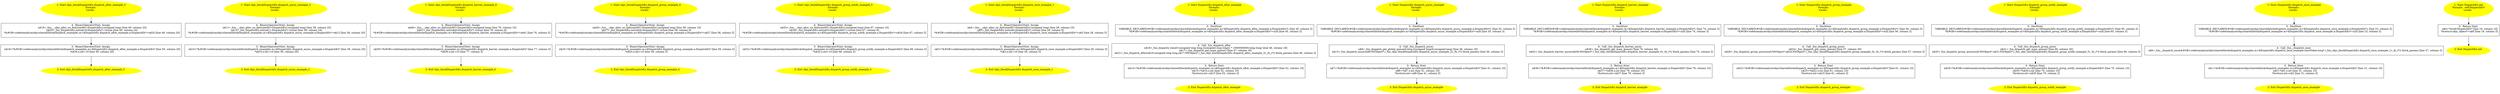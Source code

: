/* @generated */
digraph cfg {
"objc_blockDispatchEx.dispatch_after_example_3.dbb418092b97c8d782359a059568a643_1" [label="1: Start objc_blockDispatchEx.dispatch_after_example_3\nFormals: \nLocals:  \n  " color=yellow style=filled]
	

	 "objc_blockDispatchEx.dispatch_after_example_3.dbb418092b97c8d782359a059568a643_1" -> "objc_blockDispatchEx.dispatch_after_example_3.dbb418092b97c8d782359a059568a643_4" ;
"objc_blockDispatchEx.dispatch_after_example_3.dbb418092b97c8d782359a059568a643_2" [label="2: Exit objc_blockDispatchEx.dispatch_after_example_3 \n  " color=yellow style=filled]
	

"objc_blockDispatchEx.dispatch_after_example_3.dbb418092b97c8d782359a059568a643_3" [label="3:  BinaryOperatorStmt: Assign \n   n$18=*&#GB<codetoanalyze/objc/shared/block/dispatch_examples.m>$DispatchEx.dispatch_after_example.a:DispatchEx* [line 50, column 20]\n  *n$18.x:int=10 [line 50, column 20]\n " shape="box"]
	

	 "objc_blockDispatchEx.dispatch_after_example_3.dbb418092b97c8d782359a059568a643_3" -> "objc_blockDispatchEx.dispatch_after_example_3.dbb418092b97c8d782359a059568a643_2" ;
"objc_blockDispatchEx.dispatch_after_example_3.dbb418092b97c8d782359a059568a643_4" [label="4:  BinaryOperatorStmt: Assign \n   n$19=_fun___objc_alloc_no_fail(sizeof(t=DispatchEx):unsigned long) [line 49, column 25]\n  n$20=_fun_DispatchEx.init(n$19:DispatchEx*) virtual [line 49, column 24]\n  *&#GB<codetoanalyze/objc/shared/block/dispatch_examples.m>$DispatchEx.dispatch_after_example.a:DispatchEx*=n$20 [line 49, column 20]\n " shape="box"]
	

	 "objc_blockDispatchEx.dispatch_after_example_3.dbb418092b97c8d782359a059568a643_4" -> "objc_blockDispatchEx.dispatch_after_example_3.dbb418092b97c8d782359a059568a643_3" ;
"objc_blockDispatchEx.dispatch_async_example_2.2b5337b8c70292f13cb2803af0010083_1" [label="1: Start objc_blockDispatchEx.dispatch_async_example_2\nFormals: \nLocals:  \n  " color=yellow style=filled]
	

	 "objc_blockDispatchEx.dispatch_async_example_2.2b5337b8c70292f13cb2803af0010083_1" -> "objc_blockDispatchEx.dispatch_async_example_2.2b5337b8c70292f13cb2803af0010083_4" ;
"objc_blockDispatchEx.dispatch_async_example_2.2b5337b8c70292f13cb2803af0010083_2" [label="2: Exit objc_blockDispatchEx.dispatch_async_example_2 \n  " color=yellow style=filled]
	

"objc_blockDispatchEx.dispatch_async_example_2.2b5337b8c70292f13cb2803af0010083_3" [label="3:  BinaryOperatorStmt: Assign \n   n$10=*&#GB<codetoanalyze/objc/shared/block/dispatch_examples.m>$DispatchEx.dispatch_async_example.a:DispatchEx* [line 39, column 20]\n  *n$10.x:int=10 [line 39, column 20]\n " shape="box"]
	

	 "objc_blockDispatchEx.dispatch_async_example_2.2b5337b8c70292f13cb2803af0010083_3" -> "objc_blockDispatchEx.dispatch_async_example_2.2b5337b8c70292f13cb2803af0010083_2" ;
"objc_blockDispatchEx.dispatch_async_example_2.2b5337b8c70292f13cb2803af0010083_4" [label="4:  BinaryOperatorStmt: Assign \n   n$11=_fun___objc_alloc_no_fail(sizeof(t=DispatchEx):unsigned long) [line 38, column 25]\n  n$12=_fun_DispatchEx.init(n$11:DispatchEx*) virtual [line 38, column 24]\n  *&#GB<codetoanalyze/objc/shared/block/dispatch_examples.m>$DispatchEx.dispatch_async_example.a:DispatchEx*=n$12 [line 38, column 20]\n " shape="box"]
	

	 "objc_blockDispatchEx.dispatch_async_example_2.2b5337b8c70292f13cb2803af0010083_4" -> "objc_blockDispatchEx.dispatch_async_example_2.2b5337b8c70292f13cb2803af0010083_3" ;
"objc_blockDispatchEx.dispatch_barrier_example_6.dd6d1f1e88a64278b49937db6b9f03a5_1" [label="1: Start objc_blockDispatchEx.dispatch_barrier_example_6\nFormals: \nLocals:  \n  " color=yellow style=filled]
	

	 "objc_blockDispatchEx.dispatch_barrier_example_6.dd6d1f1e88a64278b49937db6b9f03a5_1" -> "objc_blockDispatchEx.dispatch_barrier_example_6.dd6d1f1e88a64278b49937db6b9f03a5_4" ;
"objc_blockDispatchEx.dispatch_barrier_example_6.dd6d1f1e88a64278b49937db6b9f03a5_2" [label="2: Exit objc_blockDispatchEx.dispatch_barrier_example_6 \n  " color=yellow style=filled]
	

"objc_blockDispatchEx.dispatch_barrier_example_6.dd6d1f1e88a64278b49937db6b9f03a5_3" [label="3:  BinaryOperatorStmt: Assign \n   n$39=*&#GB<codetoanalyze/objc/shared/block/dispatch_examples.m>$DispatchEx.dispatch_barrier_example.a:DispatchEx* [line 77, column 5]\n  *n$39.x:int=10 [line 77, column 5]\n " shape="box"]
	

	 "objc_blockDispatchEx.dispatch_barrier_example_6.dd6d1f1e88a64278b49937db6b9f03a5_3" -> "objc_blockDispatchEx.dispatch_barrier_example_6.dd6d1f1e88a64278b49937db6b9f03a5_2" ;
"objc_blockDispatchEx.dispatch_barrier_example_6.dd6d1f1e88a64278b49937db6b9f03a5_4" [label="4:  BinaryOperatorStmt: Assign \n   n$40=_fun___objc_alloc_no_fail(sizeof(t=DispatchEx):unsigned long) [line 76, column 10]\n  n$41=_fun_DispatchEx.init(n$40:DispatchEx*) virtual [line 76, column 9]\n  *&#GB<codetoanalyze/objc/shared/block/dispatch_examples.m>$DispatchEx.dispatch_barrier_example.a:DispatchEx*=n$41 [line 76, column 5]\n " shape="box"]
	

	 "objc_blockDispatchEx.dispatch_barrier_example_6.dd6d1f1e88a64278b49937db6b9f03a5_4" -> "objc_blockDispatchEx.dispatch_barrier_example_6.dd6d1f1e88a64278b49937db6b9f03a5_3" ;
"objc_blockDispatchEx.dispatch_group_example_4.28b9db5f095083187694e2c2e2d24a41_1" [label="1: Start objc_blockDispatchEx.dispatch_group_example_4\nFormals: \nLocals:  \n  " color=yellow style=filled]
	

	 "objc_blockDispatchEx.dispatch_group_example_4.28b9db5f095083187694e2c2e2d24a41_1" -> "objc_blockDispatchEx.dispatch_group_example_4.28b9db5f095083187694e2c2e2d24a41_4" ;
"objc_blockDispatchEx.dispatch_group_example_4.28b9db5f095083187694e2c2e2d24a41_2" [label="2: Exit objc_blockDispatchEx.dispatch_group_example_4 \n  " color=yellow style=filled]
	

"objc_blockDispatchEx.dispatch_group_example_4.28b9db5f095083187694e2c2e2d24a41_3" [label="3:  BinaryOperatorStmt: Assign \n   n$25=*&#GB<codetoanalyze/objc/shared/block/dispatch_examples.m>$DispatchEx.dispatch_group_example.a:DispatchEx* [line 59, column 5]\n  *n$25.x:int=10 [line 59, column 5]\n " shape="box"]
	

	 "objc_blockDispatchEx.dispatch_group_example_4.28b9db5f095083187694e2c2e2d24a41_3" -> "objc_blockDispatchEx.dispatch_group_example_4.28b9db5f095083187694e2c2e2d24a41_2" ;
"objc_blockDispatchEx.dispatch_group_example_4.28b9db5f095083187694e2c2e2d24a41_4" [label="4:  BinaryOperatorStmt: Assign \n   n$26=_fun___objc_alloc_no_fail(sizeof(t=DispatchEx):unsigned long) [line 58, column 10]\n  n$27=_fun_DispatchEx.init(n$26:DispatchEx*) virtual [line 58, column 9]\n  *&#GB<codetoanalyze/objc/shared/block/dispatch_examples.m>$DispatchEx.dispatch_group_example.a:DispatchEx*=n$27 [line 58, column 5]\n " shape="box"]
	

	 "objc_blockDispatchEx.dispatch_group_example_4.28b9db5f095083187694e2c2e2d24a41_4" -> "objc_blockDispatchEx.dispatch_group_example_4.28b9db5f095083187694e2c2e2d24a41_3" ;
"objc_blockDispatchEx.dispatch_group_notify_example_5.e068062d7cf02a8916d13ec6733f8ac2_1" [label="1: Start objc_blockDispatchEx.dispatch_group_notify_example_5\nFormals: \nLocals:  \n  " color=yellow style=filled]
	

	 "objc_blockDispatchEx.dispatch_group_notify_example_5.e068062d7cf02a8916d13ec6733f8ac2_1" -> "objc_blockDispatchEx.dispatch_group_notify_example_5.e068062d7cf02a8916d13ec6733f8ac2_4" ;
"objc_blockDispatchEx.dispatch_group_notify_example_5.e068062d7cf02a8916d13ec6733f8ac2_2" [label="2: Exit objc_blockDispatchEx.dispatch_group_notify_example_5 \n  " color=yellow style=filled]
	

"objc_blockDispatchEx.dispatch_group_notify_example_5.e068062d7cf02a8916d13ec6733f8ac2_3" [label="3:  BinaryOperatorStmt: Assign \n   n$32=*&#GB<codetoanalyze/objc/shared/block/dispatch_examples.m>$DispatchEx.dispatch_group_notify_example.a:DispatchEx* [line 68, column 5]\n  *n$32.x:int=10 [line 68, column 5]\n " shape="box"]
	

	 "objc_blockDispatchEx.dispatch_group_notify_example_5.e068062d7cf02a8916d13ec6733f8ac2_3" -> "objc_blockDispatchEx.dispatch_group_notify_example_5.e068062d7cf02a8916d13ec6733f8ac2_2" ;
"objc_blockDispatchEx.dispatch_group_notify_example_5.e068062d7cf02a8916d13ec6733f8ac2_4" [label="4:  BinaryOperatorStmt: Assign \n   n$33=_fun___objc_alloc_no_fail(sizeof(t=DispatchEx):unsigned long) [line 67, column 10]\n  n$34=_fun_DispatchEx.init(n$33:DispatchEx*) virtual [line 67, column 9]\n  *&#GB<codetoanalyze/objc/shared/block/dispatch_examples.m>$DispatchEx.dispatch_group_notify_example.a:DispatchEx*=n$34 [line 67, column 5]\n " shape="box"]
	

	 "objc_blockDispatchEx.dispatch_group_notify_example_5.e068062d7cf02a8916d13ec6733f8ac2_4" -> "objc_blockDispatchEx.dispatch_group_notify_example_5.e068062d7cf02a8916d13ec6733f8ac2_3" ;
"objc_blockDispatchEx.dispatch_once_example_1.0cf4a50b58aa83c7f4be61b77c8df122_1" [label="1: Start objc_blockDispatchEx.dispatch_once_example_1\nFormals: \nLocals:  \n  " color=yellow style=filled]
	

	 "objc_blockDispatchEx.dispatch_once_example_1.0cf4a50b58aa83c7f4be61b77c8df122_1" -> "objc_blockDispatchEx.dispatch_once_example_1.0cf4a50b58aa83c7f4be61b77c8df122_4" ;
"objc_blockDispatchEx.dispatch_once_example_1.0cf4a50b58aa83c7f4be61b77c8df122_2" [label="2: Exit objc_blockDispatchEx.dispatch_once_example_1 \n  " color=yellow style=filled]
	

"objc_blockDispatchEx.dispatch_once_example_1.0cf4a50b58aa83c7f4be61b77c8df122_3" [label="3:  BinaryOperatorStmt: Assign \n   n$3=*&#GB<codetoanalyze/objc/shared/block/dispatch_examples.m>$DispatchEx.dispatch_once_example.a:DispatchEx* [line 29, column 5]\n  *n$3.x:int=10 [line 29, column 5]\n " shape="box"]
	

	 "objc_blockDispatchEx.dispatch_once_example_1.0cf4a50b58aa83c7f4be61b77c8df122_3" -> "objc_blockDispatchEx.dispatch_once_example_1.0cf4a50b58aa83c7f4be61b77c8df122_2" ;
"objc_blockDispatchEx.dispatch_once_example_1.0cf4a50b58aa83c7f4be61b77c8df122_4" [label="4:  BinaryOperatorStmt: Assign \n   n$4=_fun___objc_alloc_no_fail(sizeof(t=DispatchEx):unsigned long) [line 28, column 10]\n  n$5=_fun_DispatchEx.init(n$4:DispatchEx*) virtual [line 28, column 9]\n  *&#GB<codetoanalyze/objc/shared/block/dispatch_examples.m>$DispatchEx.dispatch_once_example.a:DispatchEx*=n$5 [line 28, column 5]\n " shape="box"]
	

	 "objc_blockDispatchEx.dispatch_once_example_1.0cf4a50b58aa83c7f4be61b77c8df122_4" -> "objc_blockDispatchEx.dispatch_once_example_1.0cf4a50b58aa83c7f4be61b77c8df122_3" ;
"dispatch_after_example#DispatchEx#class.1d25856bd99eb1ef683c8f65ff46d05d_1" [label="1: Start DispatchEx.dispatch_after_example\nFormals: \nLocals:  \n  " color=yellow style=filled]
	

	 "dispatch_after_example#DispatchEx#class.1d25856bd99eb1ef683c8f65ff46d05d_1" -> "dispatch_after_example#DispatchEx#class.1d25856bd99eb1ef683c8f65ff46d05d_5" ;
"dispatch_after_example#DispatchEx#class.1d25856bd99eb1ef683c8f65ff46d05d_2" [label="2: Exit DispatchEx.dispatch_after_example \n  " color=yellow style=filled]
	

"dispatch_after_example#DispatchEx#class.1d25856bd99eb1ef683c8f65ff46d05d_3" [label="3:  Return Stmt \n   n$14=*&#GB<codetoanalyze/objc/shared/block/dispatch_examples.m>$DispatchEx.dispatch_after_example.a:DispatchEx* [line 52, column 10]\n  n$15=*n$14.x:int [line 52, column 10]\n  *&return:int=n$15 [line 52, column 3]\n " shape="box"]
	

	 "dispatch_after_example#DispatchEx#class.1d25856bd99eb1ef683c8f65ff46d05d_3" -> "dispatch_after_example#DispatchEx#class.1d25856bd99eb1ef683c8f65ff46d05d_2" ;
"dispatch_after_example#DispatchEx#class.1d25856bd99eb1ef683c8f65ff46d05d_4" [label="4:  Call _fun_dispatch_after \n   n$16=_fun_dispatch_time(0:unsigned long long,((unsigned long long)2 * 1000000000):long long) [line 46, column 18]\n  n$17=_fun_dispatch_get_main_queue() [line 47, column 18]\n  n$21=_fun_dispatch_after(n$16:unsigned long long,n$17:NSObject*,(_fun_objc_blockDispatchEx.dispatch_after_example_3):_fn_(*)) block_params [line 46, column 3]\n " shape="box"]
	

	 "dispatch_after_example#DispatchEx#class.1d25856bd99eb1ef683c8f65ff46d05d_4" -> "dispatch_after_example#DispatchEx#class.1d25856bd99eb1ef683c8f65ff46d05d_3" ;
"dispatch_after_example#DispatchEx#class.1d25856bd99eb1ef683c8f65ff46d05d_5" [label="5:  DeclStmt \n   VARIABLE_DECLARED(#GB<codetoanalyze/objc/shared/block/dispatch_examples.m>$DispatchEx.dispatch_after_example.a:DispatchEx*); [line 45, column 3]\n  *&#GB<codetoanalyze/objc/shared/block/dispatch_examples.m>$DispatchEx.dispatch_after_example.a:DispatchEx*=null [line 45, column 3]\n " shape="box"]
	

	 "dispatch_after_example#DispatchEx#class.1d25856bd99eb1ef683c8f65ff46d05d_5" -> "dispatch_after_example#DispatchEx#class.1d25856bd99eb1ef683c8f65ff46d05d_4" ;
"dispatch_async_example#DispatchEx#class.5c5d7347be2a9654ad7e32514189fe54_1" [label="1: Start DispatchEx.dispatch_async_example\nFormals: \nLocals:  \n  " color=yellow style=filled]
	

	 "dispatch_async_example#DispatchEx#class.5c5d7347be2a9654ad7e32514189fe54_1" -> "dispatch_async_example#DispatchEx#class.5c5d7347be2a9654ad7e32514189fe54_5" ;
"dispatch_async_example#DispatchEx#class.5c5d7347be2a9654ad7e32514189fe54_2" [label="2: Exit DispatchEx.dispatch_async_example \n  " color=yellow style=filled]
	

"dispatch_async_example#DispatchEx#class.5c5d7347be2a9654ad7e32514189fe54_3" [label="3:  Return Stmt \n   n$7=*&#GB<codetoanalyze/objc/shared/block/dispatch_examples.m>$DispatchEx.dispatch_async_example.a:DispatchEx* [line 41, column 10]\n  n$8=*n$7.x:int [line 41, column 10]\n  *&return:int=n$8 [line 41, column 3]\n " shape="box"]
	

	 "dispatch_async_example#DispatchEx#class.5c5d7347be2a9654ad7e32514189fe54_3" -> "dispatch_async_example#DispatchEx#class.5c5d7347be2a9654ad7e32514189fe54_2" ;
"dispatch_async_example#DispatchEx#class.5c5d7347be2a9654ad7e32514189fe54_4" [label="4:  Call _fun_dispatch_async \n   n$9=_fun_dispatch_get_global_queue(0:long,(unsigned long)0:unsigned long) [line 36, column 18]\n  n$13=_fun_dispatch_async(n$9:NSObject*,(_fun_objc_blockDispatchEx.dispatch_async_example_2):_fn_(*)) block_params [line 36, column 3]\n " shape="box"]
	

	 "dispatch_async_example#DispatchEx#class.5c5d7347be2a9654ad7e32514189fe54_4" -> "dispatch_async_example#DispatchEx#class.5c5d7347be2a9654ad7e32514189fe54_3" ;
"dispatch_async_example#DispatchEx#class.5c5d7347be2a9654ad7e32514189fe54_5" [label="5:  DeclStmt \n   VARIABLE_DECLARED(#GB<codetoanalyze/objc/shared/block/dispatch_examples.m>$DispatchEx.dispatch_async_example.a:DispatchEx*); [line 35, column 3]\n  *&#GB<codetoanalyze/objc/shared/block/dispatch_examples.m>$DispatchEx.dispatch_async_example.a:DispatchEx*=null [line 35, column 3]\n " shape="box"]
	

	 "dispatch_async_example#DispatchEx#class.5c5d7347be2a9654ad7e32514189fe54_5" -> "dispatch_async_example#DispatchEx#class.5c5d7347be2a9654ad7e32514189fe54_4" ;
"dispatch_barrier_example#DispatchEx#class.a541a40f2f04e29019c58e563f7544d8_1" [label="1: Start DispatchEx.dispatch_barrier_example\nFormals: \nLocals:  \n  " color=yellow style=filled]
	

	 "dispatch_barrier_example#DispatchEx#class.a541a40f2f04e29019c58e563f7544d8_1" -> "dispatch_barrier_example#DispatchEx#class.a541a40f2f04e29019c58e563f7544d8_5" ;
"dispatch_barrier_example#DispatchEx#class.a541a40f2f04e29019c58e563f7544d8_2" [label="2: Exit DispatchEx.dispatch_barrier_example \n  " color=yellow style=filled]
	

"dispatch_barrier_example#DispatchEx#class.a541a40f2f04e29019c58e563f7544d8_3" [label="3:  Return Stmt \n   n$36=*&#GB<codetoanalyze/objc/shared/block/dispatch_examples.m>$DispatchEx.dispatch_barrier_example.a:DispatchEx* [line 79, column 10]\n  n$37=*n$36.x:int [line 79, column 10]\n  *&return:int=n$37 [line 79, column 3]\n " shape="box"]
	

	 "dispatch_barrier_example#DispatchEx#class.a541a40f2f04e29019c58e563f7544d8_3" -> "dispatch_barrier_example#DispatchEx#class.a541a40f2f04e29019c58e563f7544d8_2" ;
"dispatch_barrier_example#DispatchEx#class.a541a40f2f04e29019c58e563f7544d8_4" [label="4:  Call _fun_dispatch_barrier_async \n   n$38=_fun_dispatch_get_main_queue() [line 75, column 26]\n  n$42=_fun_dispatch_barrier_async(n$38:NSObject*,(_fun_objc_blockDispatchEx.dispatch_barrier_example_6):_fn_(*)) block_params [line 75, column 3]\n " shape="box"]
	

	 "dispatch_barrier_example#DispatchEx#class.a541a40f2f04e29019c58e563f7544d8_4" -> "dispatch_barrier_example#DispatchEx#class.a541a40f2f04e29019c58e563f7544d8_3" ;
"dispatch_barrier_example#DispatchEx#class.a541a40f2f04e29019c58e563f7544d8_5" [label="5:  DeclStmt \n   VARIABLE_DECLARED(#GB<codetoanalyze/objc/shared/block/dispatch_examples.m>$DispatchEx.dispatch_barrier_example.a:DispatchEx*); [line 74, column 3]\n  *&#GB<codetoanalyze/objc/shared/block/dispatch_examples.m>$DispatchEx.dispatch_barrier_example.a:DispatchEx*=null [line 74, column 3]\n " shape="box"]
	

	 "dispatch_barrier_example#DispatchEx#class.a541a40f2f04e29019c58e563f7544d8_5" -> "dispatch_barrier_example#DispatchEx#class.a541a40f2f04e29019c58e563f7544d8_4" ;
"dispatch_group_example#DispatchEx#class.f420a75c58eda6d3f0e5e05fadabfc18_1" [label="1: Start DispatchEx.dispatch_group_example\nFormals: \nLocals:  \n  " color=yellow style=filled]
	

	 "dispatch_group_example#DispatchEx#class.f420a75c58eda6d3f0e5e05fadabfc18_1" -> "dispatch_group_example#DispatchEx#class.f420a75c58eda6d3f0e5e05fadabfc18_5" ;
"dispatch_group_example#DispatchEx#class.f420a75c58eda6d3f0e5e05fadabfc18_2" [label="2: Exit DispatchEx.dispatch_group_example \n  " color=yellow style=filled]
	

"dispatch_group_example#DispatchEx#class.f420a75c58eda6d3f0e5e05fadabfc18_3" [label="3:  Return Stmt \n   n$22=*&#GB<codetoanalyze/objc/shared/block/dispatch_examples.m>$DispatchEx.dispatch_group_example.a:DispatchEx* [line 61, column 10]\n  n$23=*n$22.x:int [line 61, column 10]\n  *&return:int=n$23 [line 61, column 3]\n " shape="box"]
	

	 "dispatch_group_example#DispatchEx#class.f420a75c58eda6d3f0e5e05fadabfc18_3" -> "dispatch_group_example#DispatchEx#class.f420a75c58eda6d3f0e5e05fadabfc18_2" ;
"dispatch_group_example#DispatchEx#class.f420a75c58eda6d3f0e5e05fadabfc18_4" [label="4:  Call _fun_dispatch_group_async \n   n$24=_fun_dispatch_get_main_queue() [line 57, column 30]\n  n$28=_fun_dispatch_group_async(null:NSObject*,n$24:NSObject*,(_fun_objc_blockDispatchEx.dispatch_group_example_4):_fn_(*)) block_params [line 57, column 3]\n " shape="box"]
	

	 "dispatch_group_example#DispatchEx#class.f420a75c58eda6d3f0e5e05fadabfc18_4" -> "dispatch_group_example#DispatchEx#class.f420a75c58eda6d3f0e5e05fadabfc18_3" ;
"dispatch_group_example#DispatchEx#class.f420a75c58eda6d3f0e5e05fadabfc18_5" [label="5:  DeclStmt \n   VARIABLE_DECLARED(#GB<codetoanalyze/objc/shared/block/dispatch_examples.m>$DispatchEx.dispatch_group_example.a:DispatchEx*); [line 56, column 3]\n  *&#GB<codetoanalyze/objc/shared/block/dispatch_examples.m>$DispatchEx.dispatch_group_example.a:DispatchEx*=null [line 56, column 3]\n " shape="box"]
	

	 "dispatch_group_example#DispatchEx#class.f420a75c58eda6d3f0e5e05fadabfc18_5" -> "dispatch_group_example#DispatchEx#class.f420a75c58eda6d3f0e5e05fadabfc18_4" ;
"dispatch_group_notify_example#DispatchEx#class.f5cf54b07621c319cf7ead3b217760ed_1" [label="1: Start DispatchEx.dispatch_group_notify_example\nFormals: \nLocals:  \n  " color=yellow style=filled]
	

	 "dispatch_group_notify_example#DispatchEx#class.f5cf54b07621c319cf7ead3b217760ed_1" -> "dispatch_group_notify_example#DispatchEx#class.f5cf54b07621c319cf7ead3b217760ed_5" ;
"dispatch_group_notify_example#DispatchEx#class.f5cf54b07621c319cf7ead3b217760ed_2" [label="2: Exit DispatchEx.dispatch_group_notify_example \n  " color=yellow style=filled]
	

"dispatch_group_notify_example#DispatchEx#class.f5cf54b07621c319cf7ead3b217760ed_3" [label="3:  Return Stmt \n   n$29=*&#GB<codetoanalyze/objc/shared/block/dispatch_examples.m>$DispatchEx.dispatch_group_notify_example.a:DispatchEx* [line 70, column 10]\n  n$30=*n$29.x:int [line 70, column 10]\n  *&return:int=n$30 [line 70, column 3]\n " shape="box"]
	

	 "dispatch_group_notify_example#DispatchEx#class.f5cf54b07621c319cf7ead3b217760ed_3" -> "dispatch_group_notify_example#DispatchEx#class.f5cf54b07621c319cf7ead3b217760ed_2" ;
"dispatch_group_notify_example#DispatchEx#class.f5cf54b07621c319cf7ead3b217760ed_4" [label="4:  Call _fun_dispatch_group_async \n   n$31=_fun_dispatch_get_main_queue() [line 66, column 30]\n  n$35=_fun_dispatch_group_async(null:NSObject*,n$31:NSObject*,(_fun_objc_blockDispatchEx.dispatch_group_notify_example_5):_fn_(*)) block_params [line 66, column 3]\n " shape="box"]
	

	 "dispatch_group_notify_example#DispatchEx#class.f5cf54b07621c319cf7ead3b217760ed_4" -> "dispatch_group_notify_example#DispatchEx#class.f5cf54b07621c319cf7ead3b217760ed_3" ;
"dispatch_group_notify_example#DispatchEx#class.f5cf54b07621c319cf7ead3b217760ed_5" [label="5:  DeclStmt \n   VARIABLE_DECLARED(#GB<codetoanalyze/objc/shared/block/dispatch_examples.m>$DispatchEx.dispatch_group_notify_example.a:DispatchEx*); [line 65, column 3]\n  *&#GB<codetoanalyze/objc/shared/block/dispatch_examples.m>$DispatchEx.dispatch_group_notify_example.a:DispatchEx*=null [line 65, column 3]\n " shape="box"]
	

	 "dispatch_group_notify_example#DispatchEx#class.f5cf54b07621c319cf7ead3b217760ed_5" -> "dispatch_group_notify_example#DispatchEx#class.f5cf54b07621c319cf7ead3b217760ed_4" ;
"dispatch_once_example#DispatchEx#class.d3456446b1a2d5355c1767887cc8b62c_1" [label="1: Start DispatchEx.dispatch_once_example\nFormals: \nLocals:  \n  " color=yellow style=filled]
	

	 "dispatch_once_example#DispatchEx#class.d3456446b1a2d5355c1767887cc8b62c_1" -> "dispatch_once_example#DispatchEx#class.d3456446b1a2d5355c1767887cc8b62c_5" ;
"dispatch_once_example#DispatchEx#class.d3456446b1a2d5355c1767887cc8b62c_2" [label="2: Exit DispatchEx.dispatch_once_example \n  " color=yellow style=filled]
	

"dispatch_once_example#DispatchEx#class.d3456446b1a2d5355c1767887cc8b62c_3" [label="3:  Return Stmt \n   n$1=*&#GB<codetoanalyze/objc/shared/block/dispatch_examples.m>$DispatchEx.dispatch_once_example.a:DispatchEx* [line 31, column 10]\n  n$2=*n$1.x:int [line 31, column 10]\n  *&return:int=n$2 [line 31, column 3]\n " shape="box"]
	

	 "dispatch_once_example#DispatchEx#class.d3456446b1a2d5355c1767887cc8b62c_3" -> "dispatch_once_example#DispatchEx#class.d3456446b1a2d5355c1767887cc8b62c_2" ;
"dispatch_once_example#DispatchEx#class.d3456446b1a2d5355c1767887cc8b62c_4" [label="4:  Call _fun__dispatch_once \n   n$6=_fun__dispatch_once(&#GB<codetoanalyze/objc/shared/block/dispatch_examples.m>$DispatchEx.dispatch_once_example.onceToken:long*,(_fun_objc_blockDispatchEx.dispatch_once_example_1):_fn_(*)) block_params [line 27, column 3]\n " shape="box"]
	

	 "dispatch_once_example#DispatchEx#class.d3456446b1a2d5355c1767887cc8b62c_4" -> "dispatch_once_example#DispatchEx#class.d3456446b1a2d5355c1767887cc8b62c_3" ;
"dispatch_once_example#DispatchEx#class.d3456446b1a2d5355c1767887cc8b62c_5" [label="5:  DeclStmt \n   VARIABLE_DECLARED(#GB<codetoanalyze/objc/shared/block/dispatch_examples.m>$DispatchEx.dispatch_once_example.a:DispatchEx*); [line 23, column 3]\n  *&#GB<codetoanalyze/objc/shared/block/dispatch_examples.m>$DispatchEx.dispatch_once_example.a:DispatchEx*=null [line 23, column 3]\n " shape="box"]
	

	 "dispatch_once_example#DispatchEx#class.d3456446b1a2d5355c1767887cc8b62c_5" -> "dispatch_once_example#DispatchEx#class.d3456446b1a2d5355c1767887cc8b62c_4" ;
"init#DispatchEx#instance.04117ac30ba5664de2d577c4aa97d118_1" [label="1: Start DispatchEx.init\nFormals:  self:DispatchEx*\nLocals:  \n  " color=yellow style=filled]
	

	 "init#DispatchEx#instance.04117ac30ba5664de2d577c4aa97d118_1" -> "init#DispatchEx#instance.04117ac30ba5664de2d577c4aa97d118_3" ;
"init#DispatchEx#instance.04117ac30ba5664de2d577c4aa97d118_2" [label="2: Exit DispatchEx.init \n  " color=yellow style=filled]
	

"init#DispatchEx#instance.04117ac30ba5664de2d577c4aa97d118_3" [label="3:  Return Stmt \n   n$0=*&self:DispatchEx* [line 19, column 10]\n  *&return:objc_object*=n$0 [line 19, column 3]\n " shape="box"]
	

	 "init#DispatchEx#instance.04117ac30ba5664de2d577c4aa97d118_3" -> "init#DispatchEx#instance.04117ac30ba5664de2d577c4aa97d118_2" ;
}
